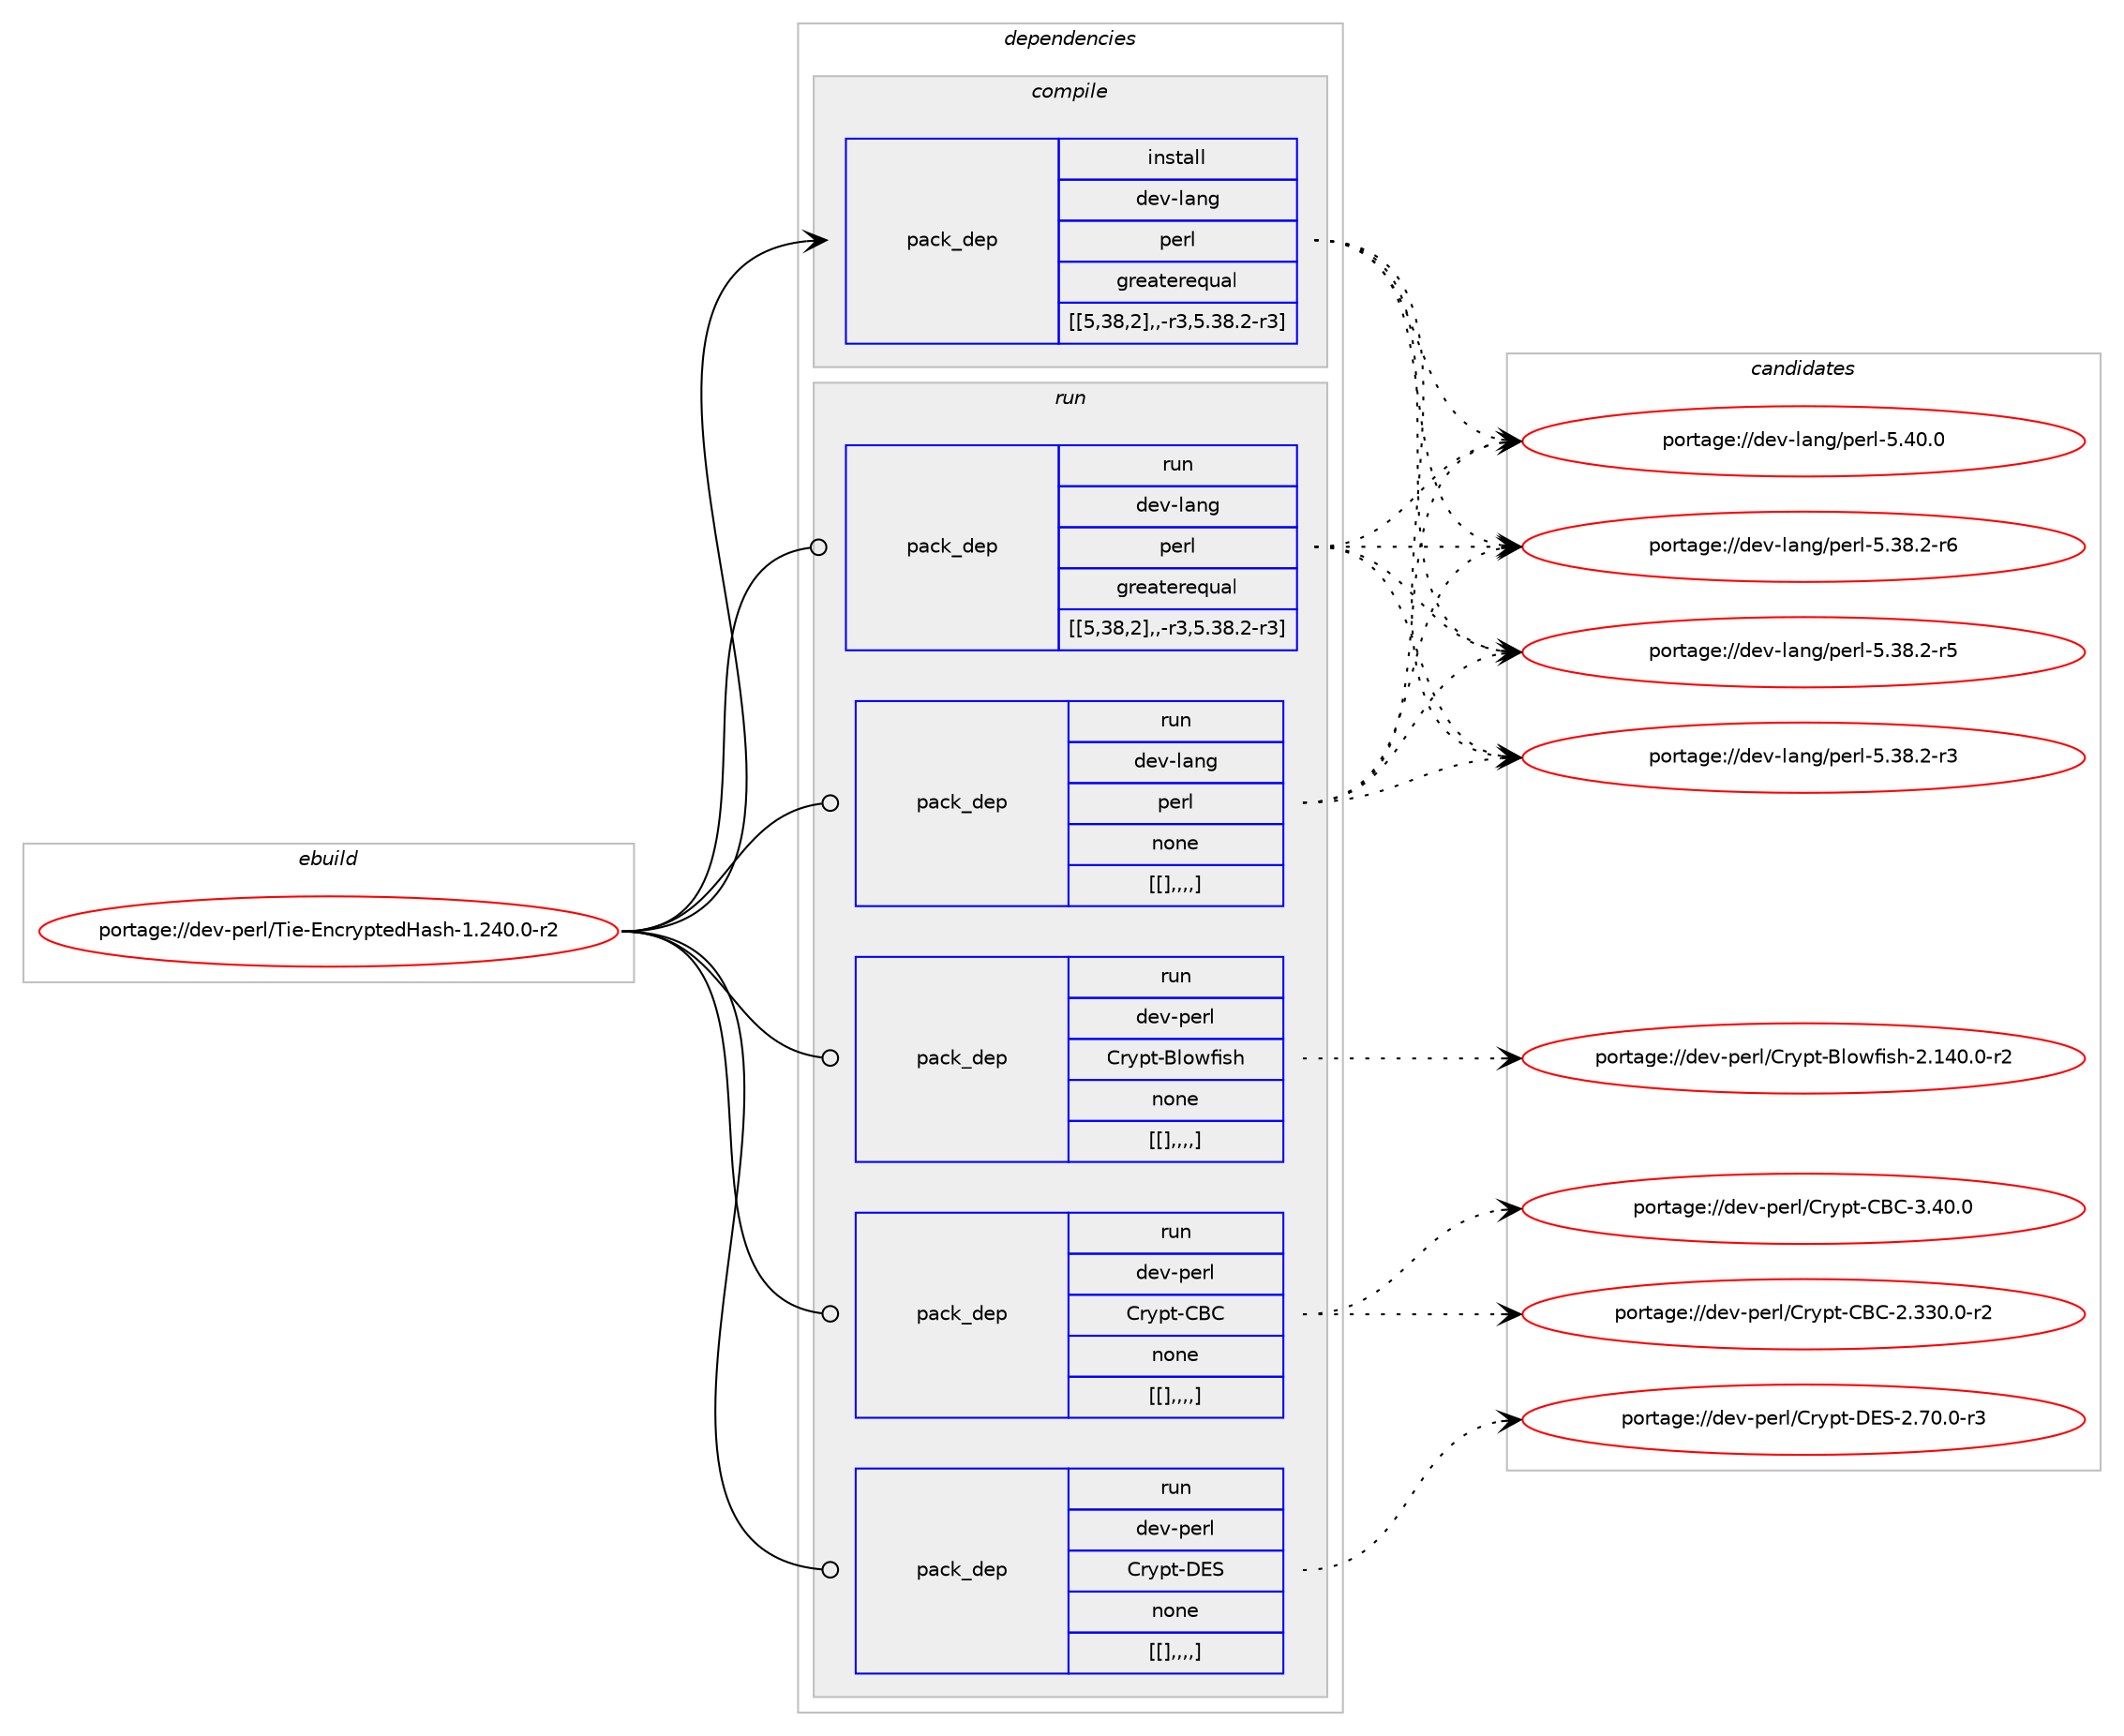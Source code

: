 digraph prolog {

# *************
# Graph options
# *************

newrank=true;
concentrate=true;
compound=true;
graph [rankdir=LR,fontname=Helvetica,fontsize=10,ranksep=1.5];#, ranksep=2.5, nodesep=0.2];
edge  [arrowhead=vee];
node  [fontname=Helvetica,fontsize=10];

# **********
# The ebuild
# **********

subgraph cluster_leftcol {
color=gray;
label=<<i>ebuild</i>>;
id [label="portage://dev-perl/Tie-EncryptedHash-1.240.0-r2", color=red, width=4, href="../dev-perl/Tie-EncryptedHash-1.240.0-r2.svg"];
}

# ****************
# The dependencies
# ****************

subgraph cluster_midcol {
color=gray;
label=<<i>dependencies</i>>;
subgraph cluster_compile {
fillcolor="#eeeeee";
style=filled;
label=<<i>compile</i>>;
subgraph pack107216 {
dependency139019 [label=<<TABLE BORDER="0" CELLBORDER="1" CELLSPACING="0" CELLPADDING="4" WIDTH="220"><TR><TD ROWSPAN="6" CELLPADDING="30">pack_dep</TD></TR><TR><TD WIDTH="110">install</TD></TR><TR><TD>dev-lang</TD></TR><TR><TD>perl</TD></TR><TR><TD>greaterequal</TD></TR><TR><TD>[[5,38,2],,-r3,5.38.2-r3]</TD></TR></TABLE>>, shape=none, color=blue];
}
id:e -> dependency139019:w [weight=20,style="solid",arrowhead="vee"];
}
subgraph cluster_compileandrun {
fillcolor="#eeeeee";
style=filled;
label=<<i>compile and run</i>>;
}
subgraph cluster_run {
fillcolor="#eeeeee";
style=filled;
label=<<i>run</i>>;
subgraph pack107217 {
dependency139020 [label=<<TABLE BORDER="0" CELLBORDER="1" CELLSPACING="0" CELLPADDING="4" WIDTH="220"><TR><TD ROWSPAN="6" CELLPADDING="30">pack_dep</TD></TR><TR><TD WIDTH="110">run</TD></TR><TR><TD>dev-lang</TD></TR><TR><TD>perl</TD></TR><TR><TD>greaterequal</TD></TR><TR><TD>[[5,38,2],,-r3,5.38.2-r3]</TD></TR></TABLE>>, shape=none, color=blue];
}
id:e -> dependency139020:w [weight=20,style="solid",arrowhead="odot"];
subgraph pack107218 {
dependency139021 [label=<<TABLE BORDER="0" CELLBORDER="1" CELLSPACING="0" CELLPADDING="4" WIDTH="220"><TR><TD ROWSPAN="6" CELLPADDING="30">pack_dep</TD></TR><TR><TD WIDTH="110">run</TD></TR><TR><TD>dev-lang</TD></TR><TR><TD>perl</TD></TR><TR><TD>none</TD></TR><TR><TD>[[],,,,]</TD></TR></TABLE>>, shape=none, color=blue];
}
id:e -> dependency139021:w [weight=20,style="solid",arrowhead="odot"];
subgraph pack107219 {
dependency139022 [label=<<TABLE BORDER="0" CELLBORDER="1" CELLSPACING="0" CELLPADDING="4" WIDTH="220"><TR><TD ROWSPAN="6" CELLPADDING="30">pack_dep</TD></TR><TR><TD WIDTH="110">run</TD></TR><TR><TD>dev-perl</TD></TR><TR><TD>Crypt-Blowfish</TD></TR><TR><TD>none</TD></TR><TR><TD>[[],,,,]</TD></TR></TABLE>>, shape=none, color=blue];
}
id:e -> dependency139022:w [weight=20,style="solid",arrowhead="odot"];
subgraph pack107220 {
dependency139023 [label=<<TABLE BORDER="0" CELLBORDER="1" CELLSPACING="0" CELLPADDING="4" WIDTH="220"><TR><TD ROWSPAN="6" CELLPADDING="30">pack_dep</TD></TR><TR><TD WIDTH="110">run</TD></TR><TR><TD>dev-perl</TD></TR><TR><TD>Crypt-CBC</TD></TR><TR><TD>none</TD></TR><TR><TD>[[],,,,]</TD></TR></TABLE>>, shape=none, color=blue];
}
id:e -> dependency139023:w [weight=20,style="solid",arrowhead="odot"];
subgraph pack107221 {
dependency139024 [label=<<TABLE BORDER="0" CELLBORDER="1" CELLSPACING="0" CELLPADDING="4" WIDTH="220"><TR><TD ROWSPAN="6" CELLPADDING="30">pack_dep</TD></TR><TR><TD WIDTH="110">run</TD></TR><TR><TD>dev-perl</TD></TR><TR><TD>Crypt-DES</TD></TR><TR><TD>none</TD></TR><TR><TD>[[],,,,]</TD></TR></TABLE>>, shape=none, color=blue];
}
id:e -> dependency139024:w [weight=20,style="solid",arrowhead="odot"];
}
}

# **************
# The candidates
# **************

subgraph cluster_choices {
rank=same;
color=gray;
label=<<i>candidates</i>>;

subgraph choice107216 {
color=black;
nodesep=1;
choice10010111845108971101034711210111410845534652484648 [label="portage://dev-lang/perl-5.40.0", color=red, width=4,href="../dev-lang/perl-5.40.0.svg"];
choice100101118451089711010347112101114108455346515646504511454 [label="portage://dev-lang/perl-5.38.2-r6", color=red, width=4,href="../dev-lang/perl-5.38.2-r6.svg"];
choice100101118451089711010347112101114108455346515646504511453 [label="portage://dev-lang/perl-5.38.2-r5", color=red, width=4,href="../dev-lang/perl-5.38.2-r5.svg"];
choice100101118451089711010347112101114108455346515646504511451 [label="portage://dev-lang/perl-5.38.2-r3", color=red, width=4,href="../dev-lang/perl-5.38.2-r3.svg"];
dependency139019:e -> choice10010111845108971101034711210111410845534652484648:w [style=dotted,weight="100"];
dependency139019:e -> choice100101118451089711010347112101114108455346515646504511454:w [style=dotted,weight="100"];
dependency139019:e -> choice100101118451089711010347112101114108455346515646504511453:w [style=dotted,weight="100"];
dependency139019:e -> choice100101118451089711010347112101114108455346515646504511451:w [style=dotted,weight="100"];
}
subgraph choice107217 {
color=black;
nodesep=1;
choice10010111845108971101034711210111410845534652484648 [label="portage://dev-lang/perl-5.40.0", color=red, width=4,href="../dev-lang/perl-5.40.0.svg"];
choice100101118451089711010347112101114108455346515646504511454 [label="portage://dev-lang/perl-5.38.2-r6", color=red, width=4,href="../dev-lang/perl-5.38.2-r6.svg"];
choice100101118451089711010347112101114108455346515646504511453 [label="portage://dev-lang/perl-5.38.2-r5", color=red, width=4,href="../dev-lang/perl-5.38.2-r5.svg"];
choice100101118451089711010347112101114108455346515646504511451 [label="portage://dev-lang/perl-5.38.2-r3", color=red, width=4,href="../dev-lang/perl-5.38.2-r3.svg"];
dependency139020:e -> choice10010111845108971101034711210111410845534652484648:w [style=dotted,weight="100"];
dependency139020:e -> choice100101118451089711010347112101114108455346515646504511454:w [style=dotted,weight="100"];
dependency139020:e -> choice100101118451089711010347112101114108455346515646504511453:w [style=dotted,weight="100"];
dependency139020:e -> choice100101118451089711010347112101114108455346515646504511451:w [style=dotted,weight="100"];
}
subgraph choice107218 {
color=black;
nodesep=1;
choice10010111845108971101034711210111410845534652484648 [label="portage://dev-lang/perl-5.40.0", color=red, width=4,href="../dev-lang/perl-5.40.0.svg"];
choice100101118451089711010347112101114108455346515646504511454 [label="portage://dev-lang/perl-5.38.2-r6", color=red, width=4,href="../dev-lang/perl-5.38.2-r6.svg"];
choice100101118451089711010347112101114108455346515646504511453 [label="portage://dev-lang/perl-5.38.2-r5", color=red, width=4,href="../dev-lang/perl-5.38.2-r5.svg"];
choice100101118451089711010347112101114108455346515646504511451 [label="portage://dev-lang/perl-5.38.2-r3", color=red, width=4,href="../dev-lang/perl-5.38.2-r3.svg"];
dependency139021:e -> choice10010111845108971101034711210111410845534652484648:w [style=dotted,weight="100"];
dependency139021:e -> choice100101118451089711010347112101114108455346515646504511454:w [style=dotted,weight="100"];
dependency139021:e -> choice100101118451089711010347112101114108455346515646504511453:w [style=dotted,weight="100"];
dependency139021:e -> choice100101118451089711010347112101114108455346515646504511451:w [style=dotted,weight="100"];
}
subgraph choice107219 {
color=black;
nodesep=1;
choice100101118451121011141084767114121112116456610811111910210511510445504649524846484511450 [label="portage://dev-perl/Crypt-Blowfish-2.140.0-r2", color=red, width=4,href="../dev-perl/Crypt-Blowfish-2.140.0-r2.svg"];
dependency139022:e -> choice100101118451121011141084767114121112116456610811111910210511510445504649524846484511450:w [style=dotted,weight="100"];
}
subgraph choice107220 {
color=black;
nodesep=1;
choice1001011184511210111410847671141211121164567666745514652484648 [label="portage://dev-perl/Crypt-CBC-3.40.0", color=red, width=4,href="../dev-perl/Crypt-CBC-3.40.0.svg"];
choice1001011184511210111410847671141211121164567666745504651514846484511450 [label="portage://dev-perl/Crypt-CBC-2.330.0-r2", color=red, width=4,href="../dev-perl/Crypt-CBC-2.330.0-r2.svg"];
dependency139023:e -> choice1001011184511210111410847671141211121164567666745514652484648:w [style=dotted,weight="100"];
dependency139023:e -> choice1001011184511210111410847671141211121164567666745504651514846484511450:w [style=dotted,weight="100"];
}
subgraph choice107221 {
color=black;
nodesep=1;
choice10010111845112101114108476711412111211645686983455046554846484511451 [label="portage://dev-perl/Crypt-DES-2.70.0-r3", color=red, width=4,href="../dev-perl/Crypt-DES-2.70.0-r3.svg"];
dependency139024:e -> choice10010111845112101114108476711412111211645686983455046554846484511451:w [style=dotted,weight="100"];
}
}

}
